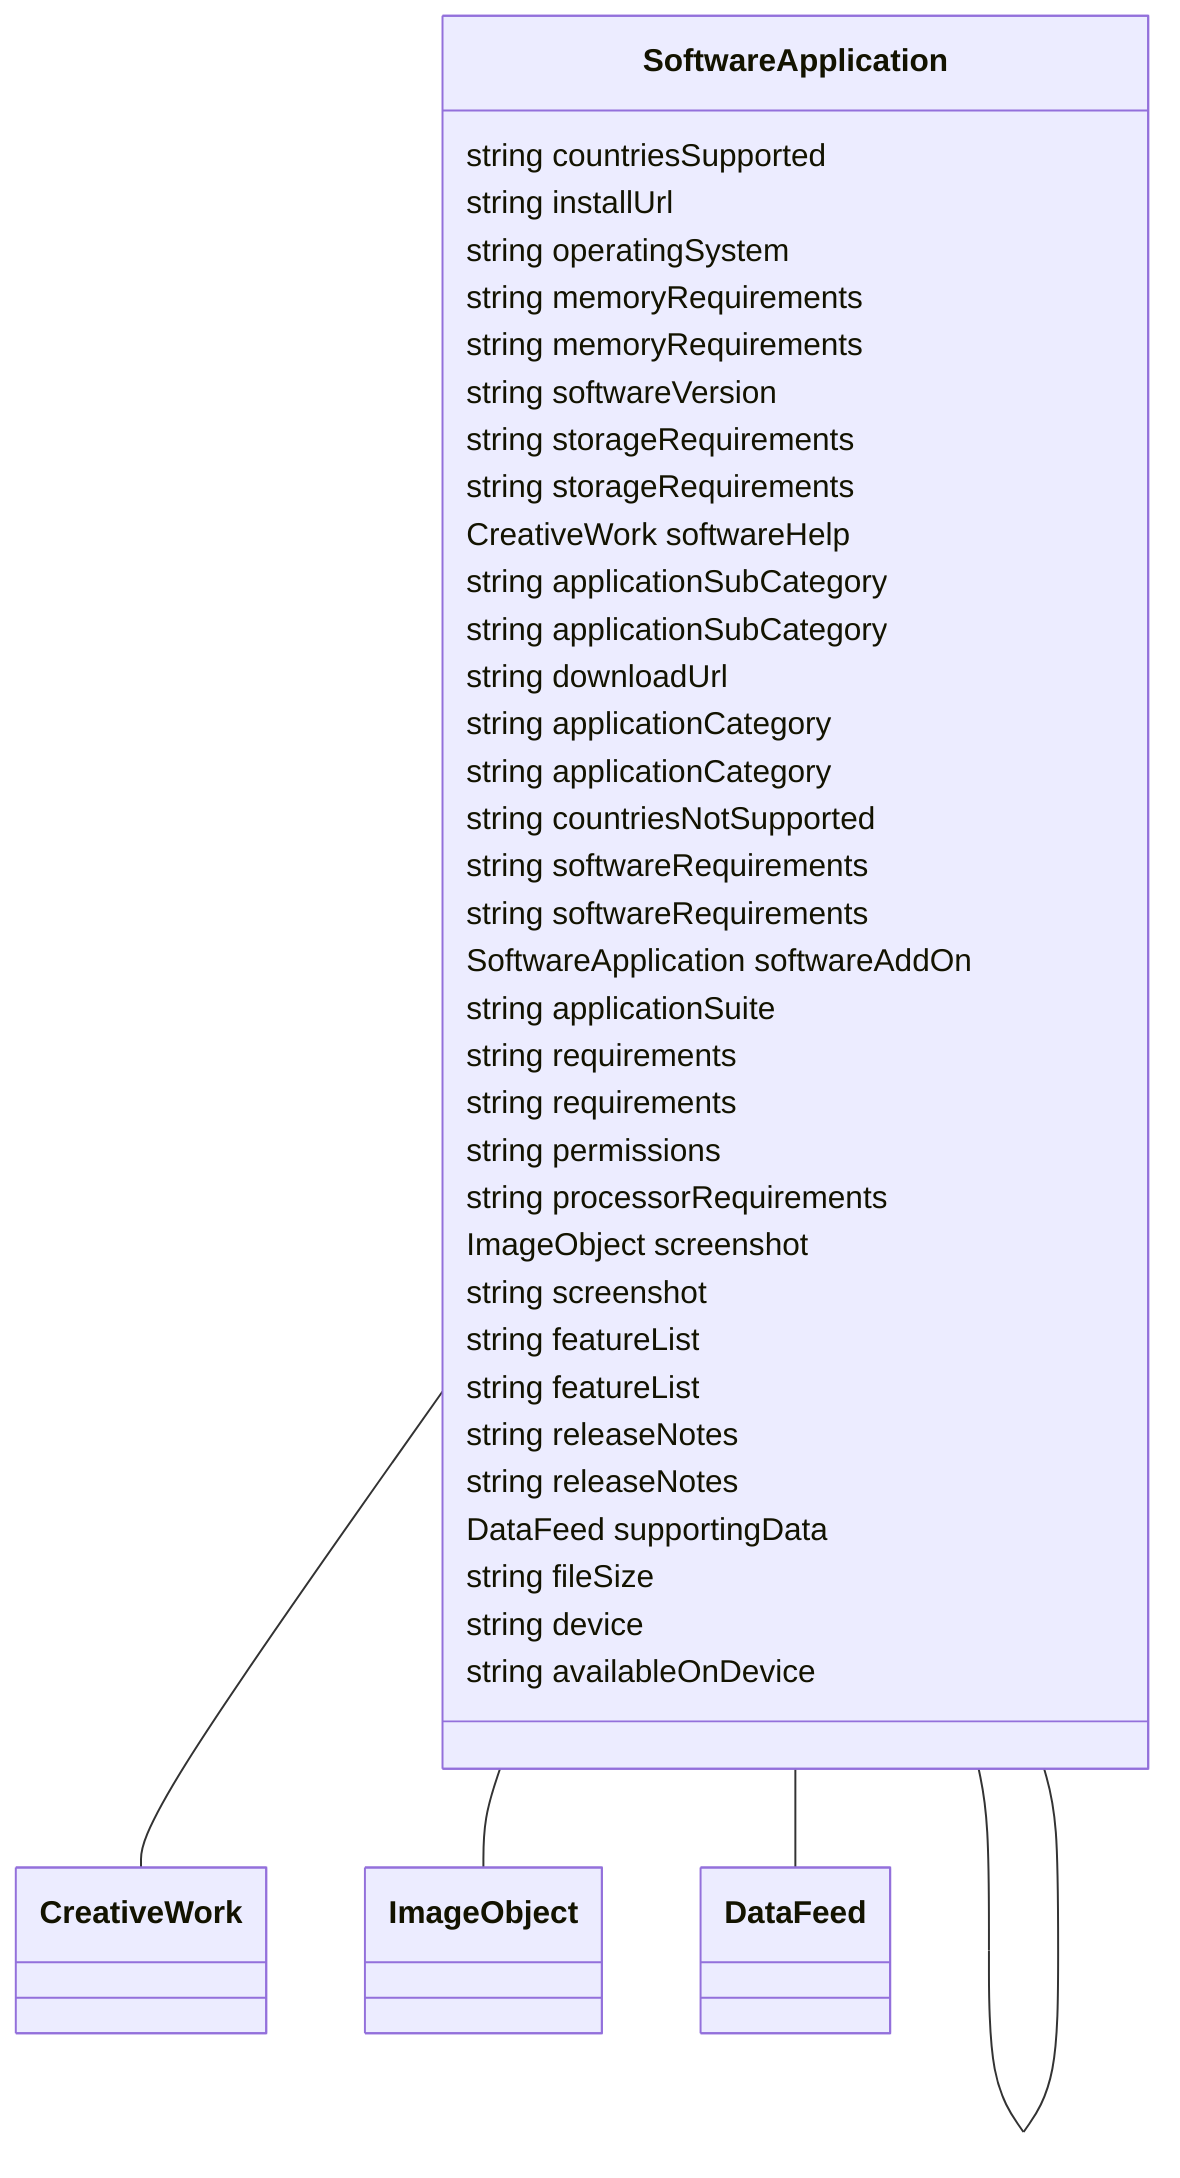 classDiagram
  SoftwareApplication -- CreativeWork
  SoftwareApplication -- SoftwareApplication
  SoftwareApplication -- ImageObject
  SoftwareApplication -- DataFeed


class SoftwareApplication {

  string countriesSupported
  string installUrl
  string operatingSystem
  string memoryRequirements
  string memoryRequirements
  string softwareVersion
  string storageRequirements
  string storageRequirements
  CreativeWork softwareHelp
  string applicationSubCategory
  string applicationSubCategory
  string downloadUrl
  string applicationCategory
  string applicationCategory
  string countriesNotSupported
  string softwareRequirements
  string softwareRequirements
  SoftwareApplication softwareAddOn
  string applicationSuite
  string requirements
  string requirements
  string permissions
  string processorRequirements
  ImageObject screenshot
  string screenshot
  string featureList
  string featureList
  string releaseNotes
  string releaseNotes
  DataFeed supportingData
  string fileSize
  string device
  string availableOnDevice

 }